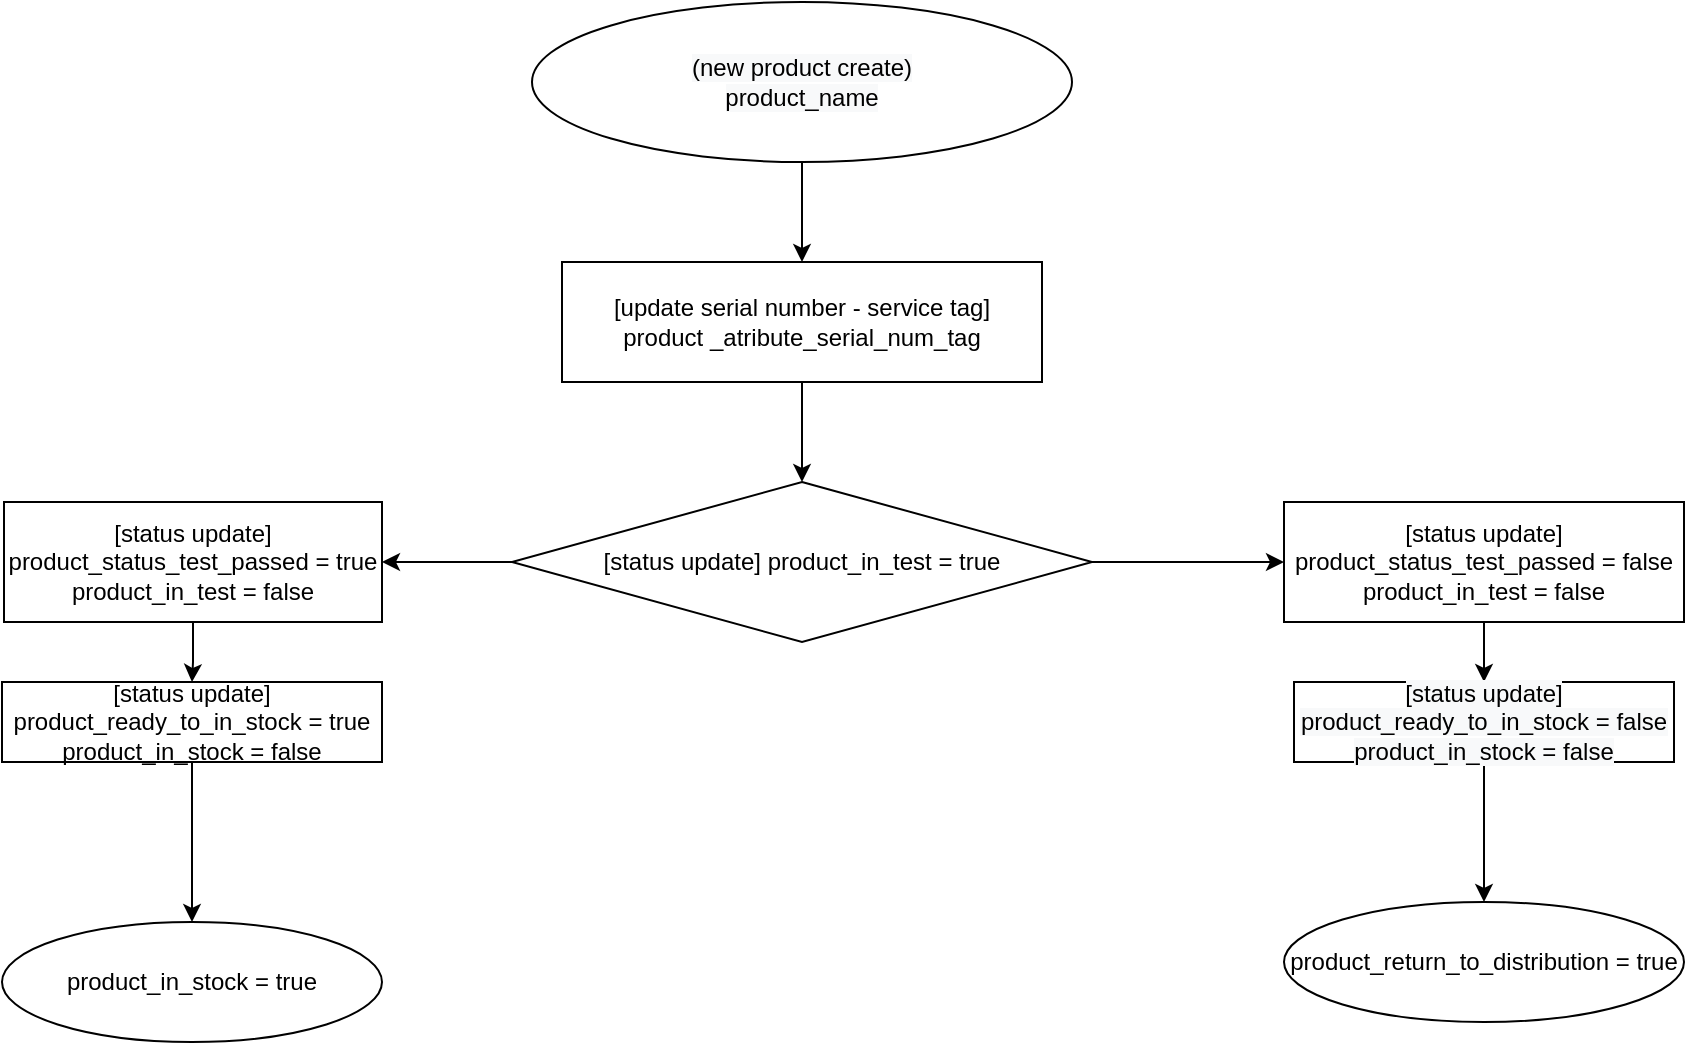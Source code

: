 <mxfile version="20.5.1" type="github">
  <diagram id="DBt0KayN1UNihbAZkQTC" name="Trang-1">
    <mxGraphModel dx="1865" dy="539" grid="1" gridSize="10" guides="1" tooltips="1" connect="1" arrows="1" fold="1" page="1" pageScale="1" pageWidth="827" pageHeight="1169" math="0" shadow="0">
      <root>
        <mxCell id="0" />
        <mxCell id="1" parent="0" />
        <mxCell id="enhP4654jQGPy-_zlADG-12" value="" style="edgeStyle=orthogonalEdgeStyle;rounded=0;orthogonalLoop=1;jettySize=auto;html=1;" parent="1" source="enhP4654jQGPy-_zlADG-7" target="enhP4654jQGPy-_zlADG-11" edge="1">
          <mxGeometry relative="1" as="geometry" />
        </mxCell>
        <mxCell id="enhP4654jQGPy-_zlADG-7" value="[update serial number - service tag]&lt;br&gt;product _atribute_serial_num_tag" style="rounded=0;whiteSpace=wrap;html=1;" parent="1" vertex="1">
          <mxGeometry x="269" y="140" width="240" height="60" as="geometry" />
        </mxCell>
        <mxCell id="enhP4654jQGPy-_zlADG-14" value="" style="edgeStyle=orthogonalEdgeStyle;rounded=0;orthogonalLoop=1;jettySize=auto;html=1;" parent="1" source="enhP4654jQGPy-_zlADG-11" target="enhP4654jQGPy-_zlADG-13" edge="1">
          <mxGeometry relative="1" as="geometry" />
        </mxCell>
        <mxCell id="enhP4654jQGPy-_zlADG-28" value="" style="edgeStyle=orthogonalEdgeStyle;rounded=0;orthogonalLoop=1;jettySize=auto;html=1;" parent="1" source="enhP4654jQGPy-_zlADG-11" target="enhP4654jQGPy-_zlADG-26" edge="1">
          <mxGeometry relative="1" as="geometry" />
        </mxCell>
        <mxCell id="enhP4654jQGPy-_zlADG-11" value="[status update] product_in_test = true" style="rhombus;whiteSpace=wrap;html=1;" parent="1" vertex="1">
          <mxGeometry x="244" y="250" width="290" height="80" as="geometry" />
        </mxCell>
        <mxCell id="enhP4654jQGPy-_zlADG-20" value="" style="edgeStyle=orthogonalEdgeStyle;rounded=0;orthogonalLoop=1;jettySize=auto;html=1;" parent="1" source="enhP4654jQGPy-_zlADG-13" target="enhP4654jQGPy-_zlADG-19" edge="1">
          <mxGeometry relative="1" as="geometry" />
        </mxCell>
        <mxCell id="enhP4654jQGPy-_zlADG-13" value="[status update] product_status_test_passed = true&lt;br&gt;product_in_test = false" style="rounded=0;whiteSpace=wrap;html=1;" parent="1" vertex="1">
          <mxGeometry x="-10" y="260" width="189" height="60" as="geometry" />
        </mxCell>
        <mxCell id="YL5TCx3V7TMPihfSNL2v-2" value="" style="edgeStyle=orthogonalEdgeStyle;rounded=0;orthogonalLoop=1;jettySize=auto;html=1;" edge="1" parent="1" source="enhP4654jQGPy-_zlADG-19" target="YL5TCx3V7TMPihfSNL2v-1">
          <mxGeometry relative="1" as="geometry" />
        </mxCell>
        <mxCell id="enhP4654jQGPy-_zlADG-19" value="[status update]&lt;br&gt;product_ready_to_in_stock = true&lt;br&gt;product_in_stock = false" style="rounded=0;whiteSpace=wrap;html=1;" parent="1" vertex="1">
          <mxGeometry x="-11" y="350" width="190" height="40" as="geometry" />
        </mxCell>
        <mxCell id="enhP4654jQGPy-_zlADG-23" value="" style="edgeStyle=orthogonalEdgeStyle;rounded=0;orthogonalLoop=1;jettySize=auto;html=1;" parent="1" source="enhP4654jQGPy-_zlADG-22" target="enhP4654jQGPy-_zlADG-7" edge="1">
          <mxGeometry relative="1" as="geometry" />
        </mxCell>
        <mxCell id="enhP4654jQGPy-_zlADG-22" value="&lt;span style=&quot;color: rgb(0, 0, 0); font-family: Helvetica; font-size: 12px; font-style: normal; font-variant-ligatures: normal; font-variant-caps: normal; font-weight: 400; letter-spacing: normal; orphans: 2; text-align: center; text-indent: 0px; text-transform: none; widows: 2; word-spacing: 0px; -webkit-text-stroke-width: 0px; background-color: rgb(248, 249, 250); text-decoration-thickness: initial; text-decoration-style: initial; text-decoration-color: initial; float: none; display: inline !important;&quot;&gt;(new product create)&lt;/span&gt;&lt;br style=&quot;color: rgb(0, 0, 0); font-family: Helvetica; font-size: 12px; font-style: normal; font-variant-ligatures: normal; font-variant-caps: normal; font-weight: 400; letter-spacing: normal; orphans: 2; text-align: center; text-indent: 0px; text-transform: none; widows: 2; word-spacing: 0px; -webkit-text-stroke-width: 0px; background-color: rgb(248, 249, 250); text-decoration-thickness: initial; text-decoration-style: initial; text-decoration-color: initial;&quot;&gt;&lt;span style=&quot;color: rgb(0, 0, 0); font-family: Helvetica; font-size: 12px; font-style: normal; font-variant-ligatures: normal; font-variant-caps: normal; font-weight: 400; letter-spacing: normal; orphans: 2; text-align: center; text-indent: 0px; text-transform: none; widows: 2; word-spacing: 0px; -webkit-text-stroke-width: 0px; background-color: rgb(248, 249, 250); text-decoration-thickness: initial; text-decoration-style: initial; text-decoration-color: initial; float: none; display: inline !important;&quot;&gt;product_name&lt;/span&gt;" style="ellipse;whiteSpace=wrap;html=1;rounded=0;" parent="1" vertex="1">
          <mxGeometry x="254" y="10" width="270" height="80" as="geometry" />
        </mxCell>
        <mxCell id="enhP4654jQGPy-_zlADG-25" value="" style="edgeStyle=orthogonalEdgeStyle;rounded=0;orthogonalLoop=1;jettySize=auto;html=1;" parent="1" source="enhP4654jQGPy-_zlADG-26" target="enhP4654jQGPy-_zlADG-27" edge="1">
          <mxGeometry relative="1" as="geometry" />
        </mxCell>
        <mxCell id="enhP4654jQGPy-_zlADG-26" value="[status update] product_status_test_passed = false&lt;br&gt;product_in_test = false" style="rounded=0;whiteSpace=wrap;html=1;" parent="1" vertex="1">
          <mxGeometry x="630" y="260" width="200" height="60" as="geometry" />
        </mxCell>
        <mxCell id="YL5TCx3V7TMPihfSNL2v-4" value="" style="edgeStyle=orthogonalEdgeStyle;rounded=0;orthogonalLoop=1;jettySize=auto;html=1;" edge="1" parent="1" source="enhP4654jQGPy-_zlADG-27" target="YL5TCx3V7TMPihfSNL2v-3">
          <mxGeometry relative="1" as="geometry" />
        </mxCell>
        <mxCell id="enhP4654jQGPy-_zlADG-27" value="&lt;span style=&quot;color: rgb(0, 0, 0); font-family: Helvetica; font-size: 12px; font-style: normal; font-variant-ligatures: normal; font-variant-caps: normal; font-weight: 400; letter-spacing: normal; orphans: 2; text-align: center; text-indent: 0px; text-transform: none; widows: 2; word-spacing: 0px; -webkit-text-stroke-width: 0px; background-color: rgb(248, 249, 250); text-decoration-thickness: initial; text-decoration-style: initial; text-decoration-color: initial; float: none; display: inline !important;&quot;&gt;[status update]&lt;/span&gt;&lt;br style=&quot;color: rgb(0, 0, 0); font-family: Helvetica; font-size: 12px; font-style: normal; font-variant-ligatures: normal; font-variant-caps: normal; font-weight: 400; letter-spacing: normal; orphans: 2; text-align: center; text-indent: 0px; text-transform: none; widows: 2; word-spacing: 0px; -webkit-text-stroke-width: 0px; background-color: rgb(248, 249, 250); text-decoration-thickness: initial; text-decoration-style: initial; text-decoration-color: initial;&quot;&gt;&lt;span style=&quot;color: rgb(0, 0, 0); font-family: Helvetica; font-size: 12px; font-style: normal; font-variant-ligatures: normal; font-variant-caps: normal; font-weight: 400; letter-spacing: normal; orphans: 2; text-align: center; text-indent: 0px; text-transform: none; widows: 2; word-spacing: 0px; -webkit-text-stroke-width: 0px; background-color: rgb(248, 249, 250); text-decoration-thickness: initial; text-decoration-style: initial; text-decoration-color: initial; float: none; display: inline !important;&quot;&gt;product_ready_to_in_stock = false&lt;br&gt;product_in_stock = false&lt;br&gt;&lt;/span&gt;" style="rounded=0;whiteSpace=wrap;html=1;" parent="1" vertex="1">
          <mxGeometry x="635" y="350" width="190" height="40" as="geometry" />
        </mxCell>
        <mxCell id="YL5TCx3V7TMPihfSNL2v-1" value="product_in_stock = true" style="ellipse;whiteSpace=wrap;html=1;rounded=0;" vertex="1" parent="1">
          <mxGeometry x="-11" y="470" width="190" height="60" as="geometry" />
        </mxCell>
        <mxCell id="YL5TCx3V7TMPihfSNL2v-3" value="product_return_to_distribution = true" style="ellipse;whiteSpace=wrap;html=1;rounded=0;" vertex="1" parent="1">
          <mxGeometry x="630" y="460" width="200" height="60" as="geometry" />
        </mxCell>
      </root>
    </mxGraphModel>
  </diagram>
</mxfile>
